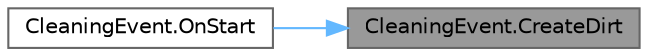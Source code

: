 digraph "CleaningEvent.CreateDirt"
{
 // LATEX_PDF_SIZE
  bgcolor="transparent";
  edge [fontname=Helvetica,fontsize=10,labelfontname=Helvetica,labelfontsize=10];
  node [fontname=Helvetica,fontsize=10,shape=box,height=0.2,width=0.4];
  rankdir="RL";
  Node1 [id="Node000001",label="CleaningEvent.CreateDirt",height=0.2,width=0.4,color="gray40", fillcolor="grey60", style="filled", fontcolor="black",tooltip=" "];
  Node1 -> Node2 [id="edge2_Node000001_Node000002",dir="back",color="steelblue1",style="solid",tooltip=" "];
  Node2 [id="Node000002",label="CleaningEvent.OnStart",height=0.2,width=0.4,color="grey40", fillcolor="white", style="filled",URL="$class_cleaning_event.html#a642fb116534edbcd97acf72712360831",tooltip=" "];
}
